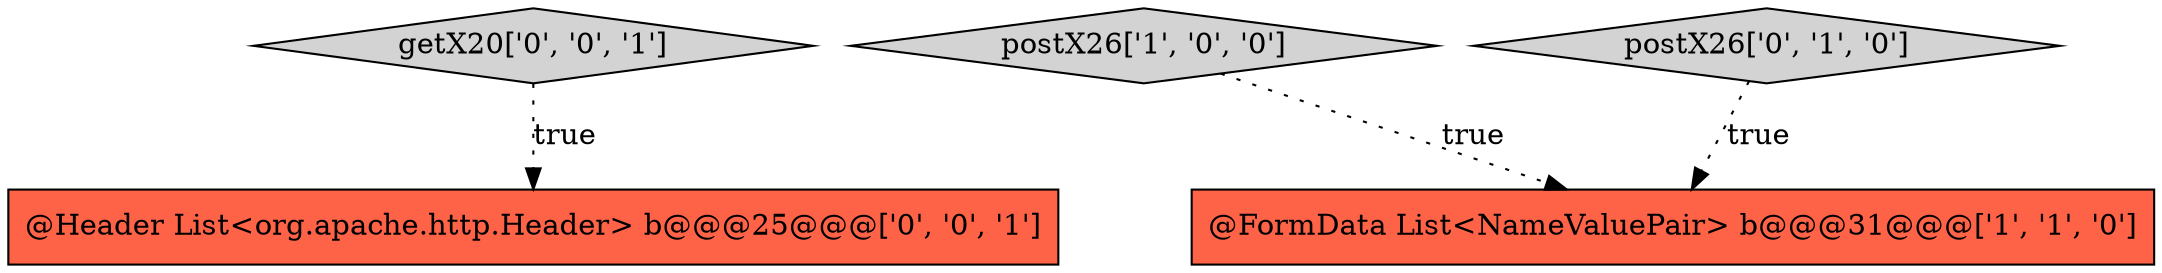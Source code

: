 digraph {
3 [style = filled, label = "@Header List<org.apache.http.Header> b@@@25@@@['0', '0', '1']", fillcolor = tomato, shape = box image = "AAA0AAABBB3BBB"];
4 [style = filled, label = "getX20['0', '0', '1']", fillcolor = lightgray, shape = diamond image = "AAA0AAABBB3BBB"];
1 [style = filled, label = "postX26['1', '0', '0']", fillcolor = lightgray, shape = diamond image = "AAA0AAABBB1BBB"];
0 [style = filled, label = "@FormData List<NameValuePair> b@@@31@@@['1', '1', '0']", fillcolor = tomato, shape = box image = "AAA0AAABBB1BBB"];
2 [style = filled, label = "postX26['0', '1', '0']", fillcolor = lightgray, shape = diamond image = "AAA0AAABBB2BBB"];
2->0 [style = dotted, label="true"];
4->3 [style = dotted, label="true"];
1->0 [style = dotted, label="true"];
}

